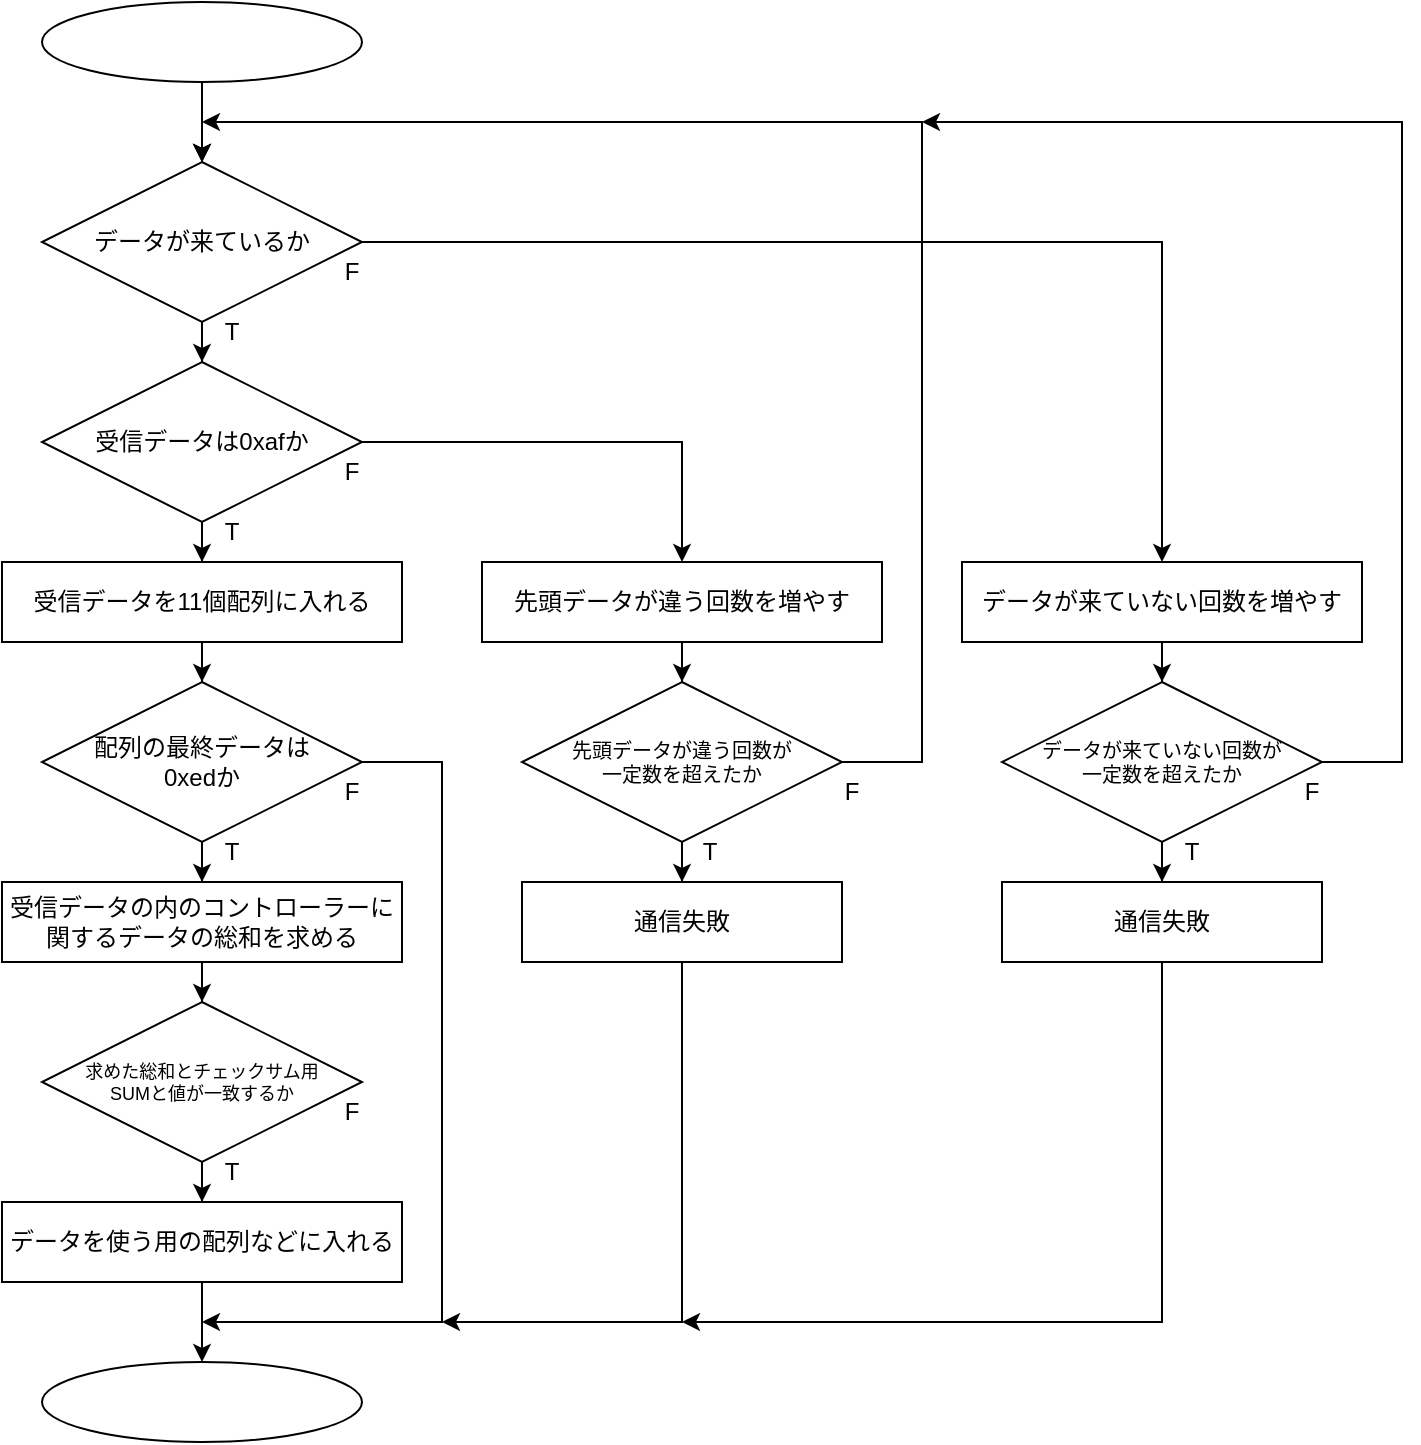 <mxfile version="26.0.16">
  <diagram name="ページ1" id="tL2M7UDppxvaAbeHjXF0">
    <mxGraphModel dx="553" dy="377" grid="1" gridSize="10" guides="1" tooltips="1" connect="1" arrows="1" fold="1" page="1" pageScale="1" pageWidth="827" pageHeight="1169" math="0" shadow="0">
      <root>
        <mxCell id="0" />
        <mxCell id="1" parent="0" />
        <mxCell id="Yz4Y8FsrlbaDkXt01OW3-17" style="edgeStyle=orthogonalEdgeStyle;rounded=0;orthogonalLoop=1;jettySize=auto;html=1;exitX=0.5;exitY=1;exitDx=0;exitDy=0;" edge="1" parent="1" source="Yz4Y8FsrlbaDkXt01OW3-1" target="Yz4Y8FsrlbaDkXt01OW3-2">
          <mxGeometry relative="1" as="geometry" />
        </mxCell>
        <mxCell id="Yz4Y8FsrlbaDkXt01OW3-1" value="" style="ellipse;whiteSpace=wrap;html=1;" vertex="1" parent="1">
          <mxGeometry x="80" y="60" width="160" height="40" as="geometry" />
        </mxCell>
        <mxCell id="Yz4Y8FsrlbaDkXt01OW3-18" style="edgeStyle=orthogonalEdgeStyle;rounded=0;orthogonalLoop=1;jettySize=auto;html=1;exitX=0.5;exitY=1;exitDx=0;exitDy=0;" edge="1" parent="1" source="Yz4Y8FsrlbaDkXt01OW3-2" target="Yz4Y8FsrlbaDkXt01OW3-3">
          <mxGeometry relative="1" as="geometry" />
        </mxCell>
        <mxCell id="Yz4Y8FsrlbaDkXt01OW3-25" style="edgeStyle=orthogonalEdgeStyle;rounded=0;orthogonalLoop=1;jettySize=auto;html=1;exitX=1;exitY=0.5;exitDx=0;exitDy=0;" edge="1" parent="1" source="Yz4Y8FsrlbaDkXt01OW3-2" target="Yz4Y8FsrlbaDkXt01OW3-11">
          <mxGeometry relative="1" as="geometry">
            <Array as="points">
              <mxPoint x="640" y="180" />
            </Array>
          </mxGeometry>
        </mxCell>
        <mxCell id="Yz4Y8FsrlbaDkXt01OW3-2" value="データが来ているか" style="rhombus;whiteSpace=wrap;html=1;fontSize=12;" vertex="1" parent="1">
          <mxGeometry x="80" y="140" width="160" height="80" as="geometry" />
        </mxCell>
        <mxCell id="Yz4Y8FsrlbaDkXt01OW3-19" style="edgeStyle=orthogonalEdgeStyle;rounded=0;orthogonalLoop=1;jettySize=auto;html=1;exitX=0.5;exitY=1;exitDx=0;exitDy=0;" edge="1" parent="1" source="Yz4Y8FsrlbaDkXt01OW3-3" target="Yz4Y8FsrlbaDkXt01OW3-4">
          <mxGeometry relative="1" as="geometry" />
        </mxCell>
        <mxCell id="Yz4Y8FsrlbaDkXt01OW3-28" style="edgeStyle=orthogonalEdgeStyle;rounded=0;orthogonalLoop=1;jettySize=auto;html=1;exitX=1;exitY=0.5;exitDx=0;exitDy=0;" edge="1" parent="1" source="Yz4Y8FsrlbaDkXt01OW3-3" target="Yz4Y8FsrlbaDkXt01OW3-14">
          <mxGeometry relative="1" as="geometry">
            <Array as="points">
              <mxPoint x="400" y="280" />
            </Array>
          </mxGeometry>
        </mxCell>
        <mxCell id="Yz4Y8FsrlbaDkXt01OW3-3" value="受信データは0xafか" style="rhombus;whiteSpace=wrap;html=1;" vertex="1" parent="1">
          <mxGeometry x="80" y="240" width="160" height="80" as="geometry" />
        </mxCell>
        <mxCell id="Yz4Y8FsrlbaDkXt01OW3-20" style="edgeStyle=orthogonalEdgeStyle;rounded=0;orthogonalLoop=1;jettySize=auto;html=1;exitX=0.5;exitY=1;exitDx=0;exitDy=0;" edge="1" parent="1" source="Yz4Y8FsrlbaDkXt01OW3-4" target="Yz4Y8FsrlbaDkXt01OW3-5">
          <mxGeometry relative="1" as="geometry" />
        </mxCell>
        <mxCell id="Yz4Y8FsrlbaDkXt01OW3-4" value="受信データを11個配列に入れる" style="rounded=0;whiteSpace=wrap;html=1;" vertex="1" parent="1">
          <mxGeometry x="60" y="340" width="200" height="40" as="geometry" />
        </mxCell>
        <mxCell id="Yz4Y8FsrlbaDkXt01OW3-21" style="edgeStyle=orthogonalEdgeStyle;rounded=0;orthogonalLoop=1;jettySize=auto;html=1;exitX=0.5;exitY=1;exitDx=0;exitDy=0;" edge="1" parent="1" source="Yz4Y8FsrlbaDkXt01OW3-5" target="Yz4Y8FsrlbaDkXt01OW3-7">
          <mxGeometry relative="1" as="geometry" />
        </mxCell>
        <mxCell id="Yz4Y8FsrlbaDkXt01OW3-64" style="edgeStyle=orthogonalEdgeStyle;rounded=0;orthogonalLoop=1;jettySize=auto;html=1;exitX=1;exitY=0.5;exitDx=0;exitDy=0;" edge="1" parent="1" source="Yz4Y8FsrlbaDkXt01OW3-5">
          <mxGeometry relative="1" as="geometry">
            <mxPoint x="160" y="720" as="targetPoint" />
            <Array as="points">
              <mxPoint x="280" y="440" />
              <mxPoint x="280" y="720" />
            </Array>
          </mxGeometry>
        </mxCell>
        <mxCell id="Yz4Y8FsrlbaDkXt01OW3-5" value="配列の最終データは&lt;div&gt;0xedか&lt;/div&gt;" style="rhombus;whiteSpace=wrap;html=1;fontSize=12;" vertex="1" parent="1">
          <mxGeometry x="80" y="400" width="160" height="80" as="geometry" />
        </mxCell>
        <mxCell id="Yz4Y8FsrlbaDkXt01OW3-22" style="edgeStyle=orthogonalEdgeStyle;rounded=0;orthogonalLoop=1;jettySize=auto;html=1;exitX=0.5;exitY=1;exitDx=0;exitDy=0;" edge="1" parent="1" source="Yz4Y8FsrlbaDkXt01OW3-7" target="Yz4Y8FsrlbaDkXt01OW3-8">
          <mxGeometry relative="1" as="geometry" />
        </mxCell>
        <mxCell id="Yz4Y8FsrlbaDkXt01OW3-7" value="受信データの内のコントローラーに関するデータの総和を求める" style="rounded=0;whiteSpace=wrap;html=1;fontSize=12;" vertex="1" parent="1">
          <mxGeometry x="60" y="500" width="200" height="40" as="geometry" />
        </mxCell>
        <mxCell id="Yz4Y8FsrlbaDkXt01OW3-23" style="edgeStyle=orthogonalEdgeStyle;rounded=0;orthogonalLoop=1;jettySize=auto;html=1;exitX=0.5;exitY=1;exitDx=0;exitDy=0;" edge="1" parent="1" source="Yz4Y8FsrlbaDkXt01OW3-8" target="Yz4Y8FsrlbaDkXt01OW3-9">
          <mxGeometry relative="1" as="geometry" />
        </mxCell>
        <mxCell id="Yz4Y8FsrlbaDkXt01OW3-8" value="求めた総和とチェックサム用&lt;div&gt;SUMと値が一致するか&lt;/div&gt;" style="rhombus;whiteSpace=wrap;html=1;fontSize=9;" vertex="1" parent="1">
          <mxGeometry x="80" y="560" width="160" height="80" as="geometry" />
        </mxCell>
        <mxCell id="Yz4Y8FsrlbaDkXt01OW3-24" style="edgeStyle=orthogonalEdgeStyle;rounded=0;orthogonalLoop=1;jettySize=auto;html=1;exitX=0.5;exitY=1;exitDx=0;exitDy=0;" edge="1" parent="1" source="Yz4Y8FsrlbaDkXt01OW3-9" target="Yz4Y8FsrlbaDkXt01OW3-10">
          <mxGeometry relative="1" as="geometry" />
        </mxCell>
        <mxCell id="Yz4Y8FsrlbaDkXt01OW3-9" value="データを使う用の配列などに入れる" style="rounded=0;whiteSpace=wrap;html=1;" vertex="1" parent="1">
          <mxGeometry x="60" y="660" width="200" height="40" as="geometry" />
        </mxCell>
        <mxCell id="Yz4Y8FsrlbaDkXt01OW3-10" value="" style="ellipse;whiteSpace=wrap;html=1;" vertex="1" parent="1">
          <mxGeometry x="80" y="740" width="160" height="40" as="geometry" />
        </mxCell>
        <mxCell id="Yz4Y8FsrlbaDkXt01OW3-26" style="edgeStyle=orthogonalEdgeStyle;rounded=0;orthogonalLoop=1;jettySize=auto;html=1;exitX=0.5;exitY=1;exitDx=0;exitDy=0;" edge="1" parent="1" source="Yz4Y8FsrlbaDkXt01OW3-11" target="Yz4Y8FsrlbaDkXt01OW3-12">
          <mxGeometry relative="1" as="geometry" />
        </mxCell>
        <mxCell id="Yz4Y8FsrlbaDkXt01OW3-11" value="データが来ていない回数を増やす" style="rounded=0;whiteSpace=wrap;html=1;" vertex="1" parent="1">
          <mxGeometry x="540" y="340" width="200" height="40" as="geometry" />
        </mxCell>
        <mxCell id="Yz4Y8FsrlbaDkXt01OW3-27" style="edgeStyle=orthogonalEdgeStyle;rounded=0;orthogonalLoop=1;jettySize=auto;html=1;exitX=0.5;exitY=1;exitDx=0;exitDy=0;" edge="1" parent="1" source="Yz4Y8FsrlbaDkXt01OW3-12" target="Yz4Y8FsrlbaDkXt01OW3-13">
          <mxGeometry relative="1" as="geometry" />
        </mxCell>
        <mxCell id="Yz4Y8FsrlbaDkXt01OW3-65" style="edgeStyle=orthogonalEdgeStyle;rounded=0;orthogonalLoop=1;jettySize=auto;html=1;exitX=1;exitY=0.5;exitDx=0;exitDy=0;" edge="1" parent="1" source="Yz4Y8FsrlbaDkXt01OW3-12">
          <mxGeometry relative="1" as="geometry">
            <mxPoint x="520" y="120" as="targetPoint" />
            <Array as="points">
              <mxPoint x="760" y="440" />
              <mxPoint x="760" y="120" />
            </Array>
          </mxGeometry>
        </mxCell>
        <mxCell id="Yz4Y8FsrlbaDkXt01OW3-12" value="データが来ていない回数が&lt;div&gt;一定数を超えたか&lt;/div&gt;" style="rhombus;whiteSpace=wrap;html=1;fontSize=10;align=center;verticalAlign=middle;" vertex="1" parent="1">
          <mxGeometry x="560" y="400" width="160" height="80" as="geometry" />
        </mxCell>
        <mxCell id="Yz4Y8FsrlbaDkXt01OW3-61" style="edgeStyle=orthogonalEdgeStyle;rounded=0;orthogonalLoop=1;jettySize=auto;html=1;exitX=0.5;exitY=1;exitDx=0;exitDy=0;" edge="1" parent="1" source="Yz4Y8FsrlbaDkXt01OW3-13">
          <mxGeometry relative="1" as="geometry">
            <mxPoint x="400" y="720" as="targetPoint" />
            <Array as="points">
              <mxPoint x="640" y="720" />
            </Array>
          </mxGeometry>
        </mxCell>
        <mxCell id="Yz4Y8FsrlbaDkXt01OW3-13" value="通信失敗" style="rounded=0;whiteSpace=wrap;html=1;" vertex="1" parent="1">
          <mxGeometry x="560" y="500" width="160" height="40" as="geometry" />
        </mxCell>
        <mxCell id="Yz4Y8FsrlbaDkXt01OW3-29" style="edgeStyle=orthogonalEdgeStyle;rounded=0;orthogonalLoop=1;jettySize=auto;html=1;exitX=0.5;exitY=1;exitDx=0;exitDy=0;" edge="1" parent="1" source="Yz4Y8FsrlbaDkXt01OW3-14" target="Yz4Y8FsrlbaDkXt01OW3-15">
          <mxGeometry relative="1" as="geometry" />
        </mxCell>
        <mxCell id="Yz4Y8FsrlbaDkXt01OW3-14" value="先頭データが違う回数を増やす" style="rounded=0;whiteSpace=wrap;html=1;" vertex="1" parent="1">
          <mxGeometry x="300" y="340" width="200" height="40" as="geometry" />
        </mxCell>
        <mxCell id="Yz4Y8FsrlbaDkXt01OW3-30" style="edgeStyle=orthogonalEdgeStyle;rounded=0;orthogonalLoop=1;jettySize=auto;html=1;exitX=0.5;exitY=1;exitDx=0;exitDy=0;" edge="1" parent="1" source="Yz4Y8FsrlbaDkXt01OW3-15" target="Yz4Y8FsrlbaDkXt01OW3-16">
          <mxGeometry relative="1" as="geometry" />
        </mxCell>
        <mxCell id="Yz4Y8FsrlbaDkXt01OW3-34" style="edgeStyle=orthogonalEdgeStyle;rounded=0;orthogonalLoop=1;jettySize=auto;html=1;exitDx=0;exitDy=0;" edge="1" parent="1" target="Yz4Y8FsrlbaDkXt01OW3-2">
          <mxGeometry relative="1" as="geometry">
            <mxPoint x="160" y="120" as="sourcePoint" />
            <Array as="points">
              <mxPoint x="160" y="120" />
            </Array>
          </mxGeometry>
        </mxCell>
        <mxCell id="Yz4Y8FsrlbaDkXt01OW3-45" style="edgeStyle=orthogonalEdgeStyle;rounded=0;orthogonalLoop=1;jettySize=auto;html=1;exitDx=0;exitDy=0;" edge="1" parent="1" target="Yz4Y8FsrlbaDkXt01OW3-2">
          <mxGeometry relative="1" as="geometry">
            <mxPoint x="160" y="120" as="sourcePoint" />
            <Array as="points">
              <mxPoint x="160" y="120" />
            </Array>
          </mxGeometry>
        </mxCell>
        <mxCell id="Yz4Y8FsrlbaDkXt01OW3-15" value="先頭データが違う回数が&lt;div&gt;一定数を超えたか&lt;/div&gt;" style="rhombus;whiteSpace=wrap;html=1;fontSize=10;" vertex="1" parent="1">
          <mxGeometry x="320" y="400" width="160" height="80" as="geometry" />
        </mxCell>
        <mxCell id="Yz4Y8FsrlbaDkXt01OW3-62" style="edgeStyle=orthogonalEdgeStyle;rounded=0;orthogonalLoop=1;jettySize=auto;html=1;exitX=0.5;exitY=1;exitDx=0;exitDy=0;" edge="1" parent="1" source="Yz4Y8FsrlbaDkXt01OW3-16">
          <mxGeometry relative="1" as="geometry">
            <mxPoint x="280" y="720" as="targetPoint" />
            <Array as="points">
              <mxPoint x="400" y="720" />
            </Array>
          </mxGeometry>
        </mxCell>
        <mxCell id="Yz4Y8FsrlbaDkXt01OW3-16" value="通信失敗" style="rounded=0;whiteSpace=wrap;html=1;" vertex="1" parent="1">
          <mxGeometry x="320" y="500" width="160" height="40" as="geometry" />
        </mxCell>
        <mxCell id="Yz4Y8FsrlbaDkXt01OW3-47" value="T" style="text;html=1;align=center;verticalAlign=middle;whiteSpace=wrap;rounded=0;" vertex="1" parent="1">
          <mxGeometry x="160" y="310" width="30" height="30" as="geometry" />
        </mxCell>
        <mxCell id="Yz4Y8FsrlbaDkXt01OW3-48" value="F" style="text;html=1;align=center;verticalAlign=middle;whiteSpace=wrap;rounded=0;" vertex="1" parent="1">
          <mxGeometry x="220" y="280" width="30" height="30" as="geometry" />
        </mxCell>
        <mxCell id="Yz4Y8FsrlbaDkXt01OW3-49" value="T" style="text;html=1;align=center;verticalAlign=middle;whiteSpace=wrap;rounded=0;" vertex="1" parent="1">
          <mxGeometry x="160" y="210" width="30" height="30" as="geometry" />
        </mxCell>
        <mxCell id="Yz4Y8FsrlbaDkXt01OW3-50" value="T" style="text;html=1;align=center;verticalAlign=middle;whiteSpace=wrap;rounded=0;" vertex="1" parent="1">
          <mxGeometry x="160" y="470" width="30" height="30" as="geometry" />
        </mxCell>
        <mxCell id="Yz4Y8FsrlbaDkXt01OW3-51" value="T" style="text;html=1;align=center;verticalAlign=middle;whiteSpace=wrap;rounded=0;" vertex="1" parent="1">
          <mxGeometry x="160" y="630" width="30" height="30" as="geometry" />
        </mxCell>
        <mxCell id="Yz4Y8FsrlbaDkXt01OW3-52" value="T" style="text;html=1;align=center;verticalAlign=middle;whiteSpace=wrap;rounded=0;" vertex="1" parent="1">
          <mxGeometry x="399" y="470" width="30" height="30" as="geometry" />
        </mxCell>
        <mxCell id="Yz4Y8FsrlbaDkXt01OW3-53" value="T" style="text;html=1;align=center;verticalAlign=middle;whiteSpace=wrap;rounded=0;" vertex="1" parent="1">
          <mxGeometry x="640" y="470" width="30" height="30" as="geometry" />
        </mxCell>
        <mxCell id="Yz4Y8FsrlbaDkXt01OW3-54" value="F" style="text;html=1;align=center;verticalAlign=middle;whiteSpace=wrap;rounded=0;" vertex="1" parent="1">
          <mxGeometry x="220" y="180" width="30" height="30" as="geometry" />
        </mxCell>
        <mxCell id="Yz4Y8FsrlbaDkXt01OW3-55" value="F" style="text;html=1;align=center;verticalAlign=middle;whiteSpace=wrap;rounded=0;" vertex="1" parent="1">
          <mxGeometry x="220" y="440" width="30" height="30" as="geometry" />
        </mxCell>
        <mxCell id="Yz4Y8FsrlbaDkXt01OW3-56" value="F" style="text;html=1;align=center;verticalAlign=middle;whiteSpace=wrap;rounded=0;" vertex="1" parent="1">
          <mxGeometry x="220" y="600" width="30" height="30" as="geometry" />
        </mxCell>
        <mxCell id="Yz4Y8FsrlbaDkXt01OW3-57" value="F" style="text;html=1;align=center;verticalAlign=middle;whiteSpace=wrap;rounded=0;" vertex="1" parent="1">
          <mxGeometry x="470" y="440" width="30" height="30" as="geometry" />
        </mxCell>
        <mxCell id="Yz4Y8FsrlbaDkXt01OW3-58" value="F" style="text;html=1;align=center;verticalAlign=middle;whiteSpace=wrap;rounded=0;" vertex="1" parent="1">
          <mxGeometry x="700" y="440" width="30" height="30" as="geometry" />
        </mxCell>
        <mxCell id="Yz4Y8FsrlbaDkXt01OW3-59" value="" style="edgeStyle=orthogonalEdgeStyle;rounded=0;orthogonalLoop=1;jettySize=auto;html=1;exitX=1;exitY=0.5;exitDx=0;exitDy=0;" edge="1" parent="1" source="Yz4Y8FsrlbaDkXt01OW3-15">
          <mxGeometry relative="1" as="geometry">
            <mxPoint x="480" y="440" as="sourcePoint" />
            <mxPoint x="160" y="120" as="targetPoint" />
            <Array as="points">
              <mxPoint x="520" y="440" />
              <mxPoint x="520" y="120" />
            </Array>
          </mxGeometry>
        </mxCell>
      </root>
    </mxGraphModel>
  </diagram>
</mxfile>
